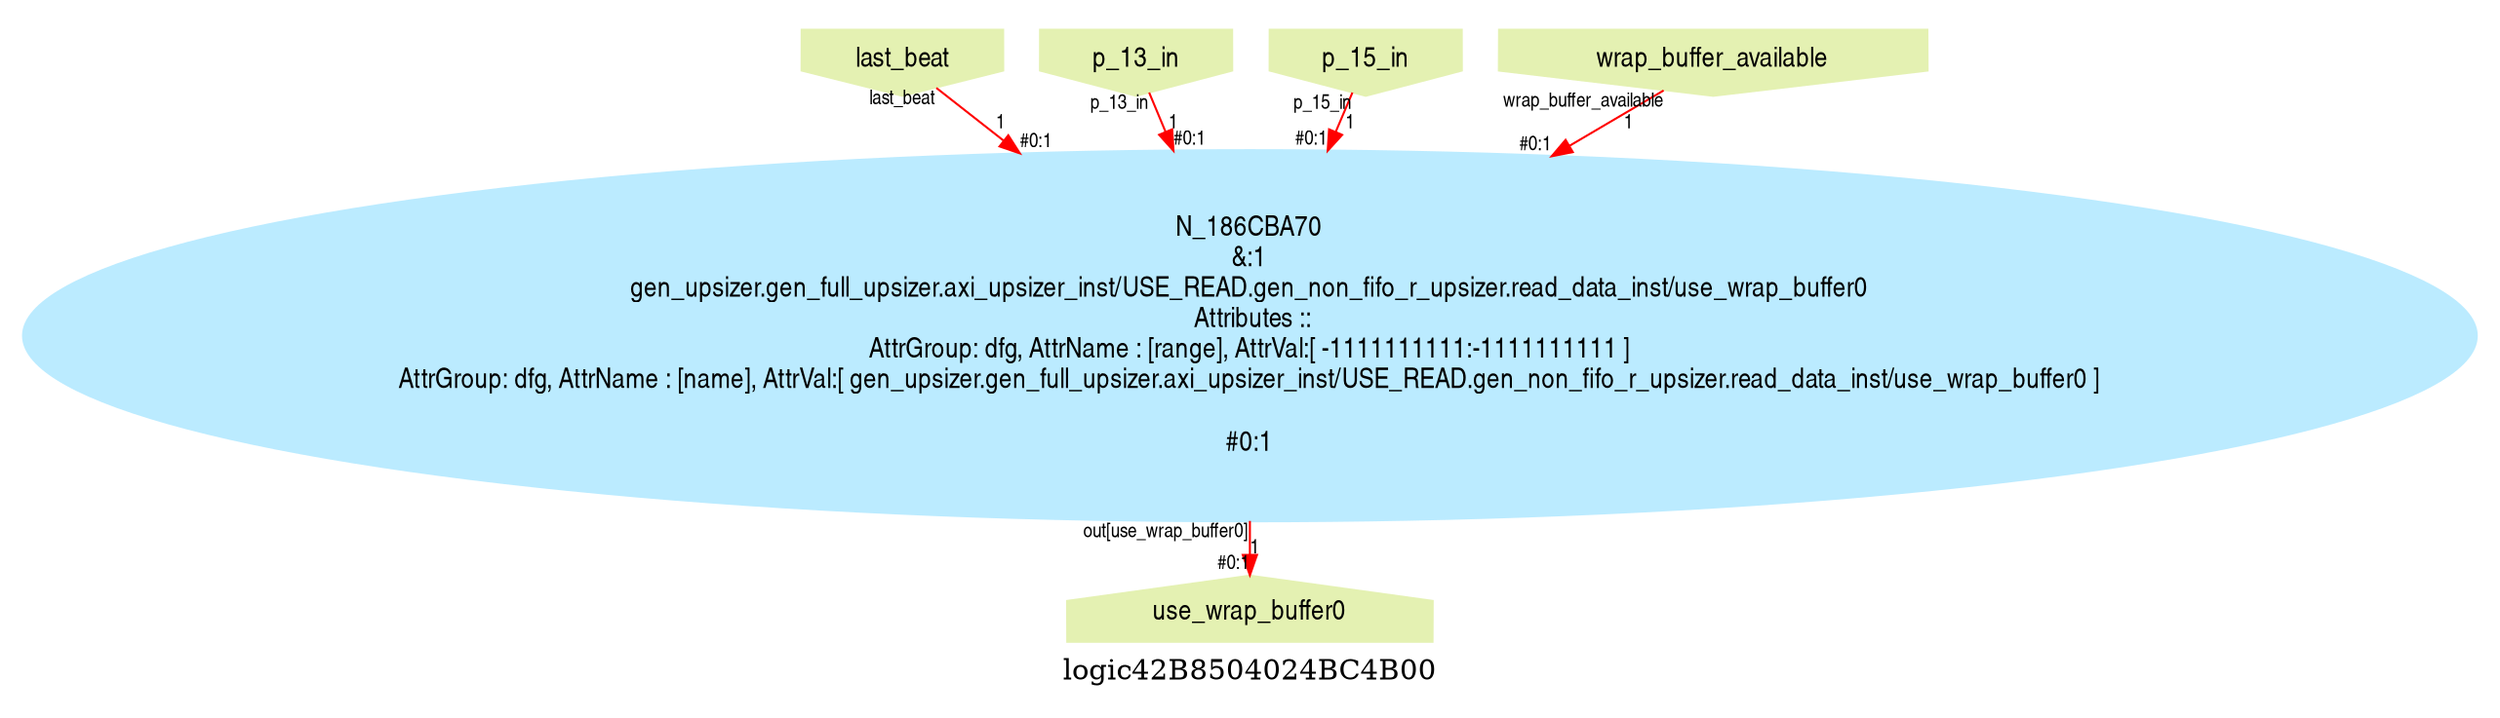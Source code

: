 digraph logic42B8504024BC4B00 {
graph [label="logic42B8504024BC4B00", margin="0.1,0.1", size="100,100", ranksep=0.1, splines=true];
node [style=filled, color="#ffee80", fontname=helveticanarrow];
edge [color="#ff0000", fontsize=10, fontname=helveticanarrow];
{ rank = source;logic42B8504024BC4B00_last_beat [label="last_beat", shape=invhouse, color="#e4f1b2"];
logic42B8504024BC4B00_p_13_in [label="p_13_in", shape=invhouse, color="#e4f1b2"];
logic42B8504024BC4B00_p_15_in [label="p_15_in", shape=invhouse, color="#e4f1b2"];
logic42B8504024BC4B00_wrap_buffer_available [label="wrap_buffer_available", shape=invhouse, color="#e4f1b2"];
}
{ rank = sink;logic42B8504024BC4B00_use_wrap_buffer0 [label="use_wrap_buffer0", shape=house, color="#e4f1b2"];
}
N_186CBA70 [label="N_186CBA70\n&:1\ngen_upsizer.gen_full_upsizer.axi_upsizer_inst/USE_READ.gen_non_fifo_r_upsizer.read_data_inst/use_wrap_buffer0\n Attributes ::\nAttrGroup: dfg, AttrName : [range], AttrVal:[ -1111111111:-1111111111 ]\nAttrGroup: dfg, AttrName : [name], AttrVal:[ gen_upsizer.gen_full_upsizer.axi_upsizer_inst/USE_READ.gen_non_fifo_r_upsizer.read_data_inst/use_wrap_buffer0 ]\n\n#0:1\n", color="#bbebff"];
logic42B8504024BC4B00_last_beat -> N_186CBA70 [label="1", taillabel=<last_beat>, headlabel=<P_1D63D1E0>, headlabel=<#0:1>];
logic42B8504024BC4B00_p_13_in -> N_186CBA70 [label="1", taillabel=<p_13_in>, headlabel=<P_1D63D3C0>, headlabel=<#0:1>];
logic42B8504024BC4B00_p_15_in -> N_186CBA70 [label="1", taillabel=<p_15_in>, headlabel=<B>, headlabel=<#0:1>];
logic42B8504024BC4B00_wrap_buffer_available -> N_186CBA70 [label="1", taillabel=<wrap_buffer_available>, headlabel=<A>, headlabel=<#0:1>];
N_186CBA70 -> logic42B8504024BC4B00_use_wrap_buffer0 [label="1", taillabel=<out[use_wrap_buffer0]>, headlabel=<use_wrap_buffer0>, headlabel=<#0:1>];
}
